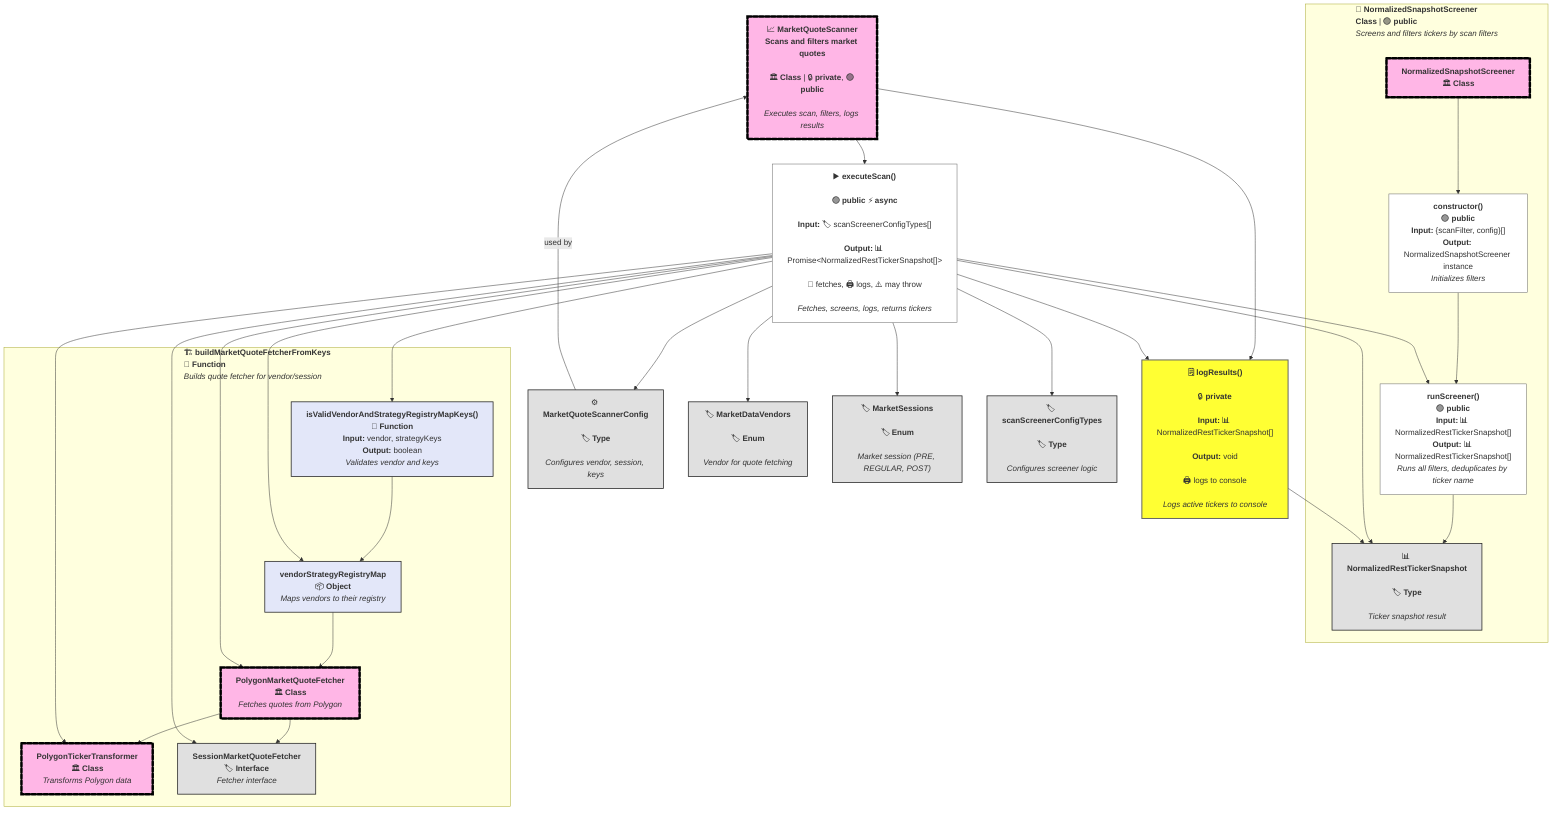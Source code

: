 %% MarketQuoteScanner Dependency Flow Graph 
%% (class nodes: very bold, dashed black outlines, pink fill; types/enums: grey; clean subgraphs: NormalizedSnapshotScreener, buildMarketQuoteFetcherFromKeys, bold headers, private methods bright yellow)

graph TD
  %% Main class
  MarketQuoteScanner["📈 <b>MarketQuoteScanner</b><br/><b>Scans and filters market quotes</b>
  <br/>🏛️ <b>Class</b> | 🔒 <b>private</b>, 🟢 <b>public</b>
  <br/><i>Executes scan, filters, logs results</i>
  "]:::classnode

  %% Dependencies
  MarketQuoteScannerConfig["⚙️ <b>MarketQuoteScannerConfig</b>
  <br/>🏷️ <b>Type</b>
  <br/><i>Configures vendor, session, keys</i>
  "]:::typenode

  MarketDataVendors["🏷️ <b>MarketDataVendors</b>
  <br/>🏷️ <b>Enum</b>
  <br/><i>Vendor for quote fetching</i>
  "]:::typenode

  MarketSessions["🏷️ <b>MarketSessions</b>
  <br/>🏷️ <b>Enum</b>
  <br/><i>Market session (PRE, REGULAR, POST)</i>
  "]:::typenode

  scanScreenerConfigTypes["🏷️ <b>scanScreenerConfigTypes</b>
  <br/>🏷️ <b>Type</b>
  <br/><i>Configures screener logic</i>
  "]:::typenode

  NormalizedRestTickerSnapshot["📊 <b>NormalizedRestTickerSnapshot</b>
  <br/>🏷️ <b>Type</b>
  <br/><i>Ticker snapshot result</i>
  "]:::typenode

  %% Methods
  logResults["🗒️ <b>logResults()</b>
  <br/>🔒 <b>private</b>
  <br/><b>Input:</b> 📊 NormalizedRestTickerSnapshot[]
  <br/><b>Output:</b> void
  <br/>🖨️ logs to console
  <br/><i>Logs active tickers to console</i>
  "]:::privatemethod

  executeScan["▶️ <b>executeScan()</b>
  <br/>🟢 <b>public</b> ⚡ <b>async</b>
  <br/><b>Input:</b> 🏷️ scanScreenerConfigTypes[]
  <br/><b>Output:</b> 📊 Promise&lt;NormalizedRestTickerSnapshot[]&gt;
  <br/>💾 fetches, 🖨️ logs, ⚠️ may throw
  <br/><i>Fetches, screens, logs, returns tickers</i>
  "]:::method

  %% NormalizedSnapshotScreener subgraph
  subgraph "🔎 <b>NormalizedSnapshotScreener</b> <br/> <b>Class</b> | 🟢 <b>public</b><br/><i>Screens and filters tickers by scan filters</i>"
    SS_Ctor["<b>constructor()</b><br/>🟢 <b>public</b><br/><b>Input:</b> {scanFilter, config}[]<br/><b>Output:</b> NormalizedSnapshotScreener instance<br/><i>Initializes filters</i>"]:::method
    SS_Class["<b>NormalizedSnapshotScreener</b><br/>🏛️ <b>Class</b>"]:::classnode
    SS_runScreener["<b>runScreener()</b><br/>🟢 <b>public</b><br/><b>Input:</b> 📊 NormalizedRestTickerSnapshot[]<br/><b>Output:</b> 📊 NormalizedRestTickerSnapshot[]<br/><i>Runs all filters, deduplicates by ticker name</i>"]:::method
    SS_Class --> SS_Ctor
    SS_Ctor --> SS_runScreener
    SS_runScreener --> NormalizedRestTickerSnapshot
  end

  %% buildMarketQuoteFetcherFromKeys subgraph (clear, logical edges)
  subgraph "🏗️ <b>buildMarketQuoteFetcherFromKeys</b><br/>🧩 <b>Function</b><br/><i>Builds quote fetcher for vendor/session</i>"
    BQ_isValid["<b>isValidVendorAndStrategyRegistryMapKeys()</b><br/>🧩 <b>Function</b><br/><b>Input:</b> vendor, strategyKeys<br/><b>Output:</b> boolean<br/><i>Validates vendor and keys</i>"]:::util
    BQ_vendorMap["<b>vendorStrategyRegistryMap</b><br/>📦 <b>Object</b><br/><i>Maps vendors to their registry</i>"]:::util
    BQ_POLYGON["<b>PolygonMarketQuoteFetcher</b><br/>🏛️ <b>Class</b><br/><i>Fetches quotes from Polygon</i>"]:::classnode
    BQ_POLYGON_transform["<b>PolygonTickerTransformer</b><br/>🏛️ <b>Class</b><br/><i>Transforms Polygon data</i>"]:::classnode
    BQ_Interface["<b>SessionMarketQuoteFetcher</b><br/>🏷️ <b>Interface</b><br/><i>Fetcher interface</i>"]:::typenode

    BQ_isValid --> BQ_vendorMap
    BQ_vendorMap --> BQ_POLYGON
    BQ_POLYGON --> BQ_POLYGON_transform
    BQ_POLYGON --> BQ_Interface
  end

  %% Constructor
  MarketQuoteScannerConfig -->|used by| MarketQuoteScanner

  %% Flow
  MarketQuoteScanner --> executeScan
  MarketQuoteScanner --> logResults

  executeScan --> MarketQuoteScannerConfig
  executeScan --> MarketDataVendors
  executeScan --> MarketSessions
  executeScan --> scanScreenerConfigTypes
  executeScan --> NormalizedRestTickerSnapshot
  executeScan --> logResults
  executeScan --> SS_runScreener
  executeScan --> BQ_isValid
  executeScan --> BQ_vendorMap
  executeScan --> BQ_POLYGON
  executeScan --> BQ_POLYGON_transform
  executeScan --> BQ_Interface

  logResults --> NormalizedRestTickerSnapshot

  %% Styles
  classDef classnode stroke:#000,stroke-width:5px,stroke-dasharray: 8 4,stroke-linecap:round,fill:#ffb6e6;
  classDef typenode fill:#e0e0e0,stroke:#222,stroke-width:1.5px;
  classDef service fill:#f9f,stroke:#222,stroke-width:2px;
  classDef util fill:#e3e7f9,stroke:#222,stroke-width:1.5px;
  classDef method fill:#fff,stroke:#666,stroke-width:1px;
  classDef privatemethod fill:#ffff33,stroke:#666,stroke-width:2px;